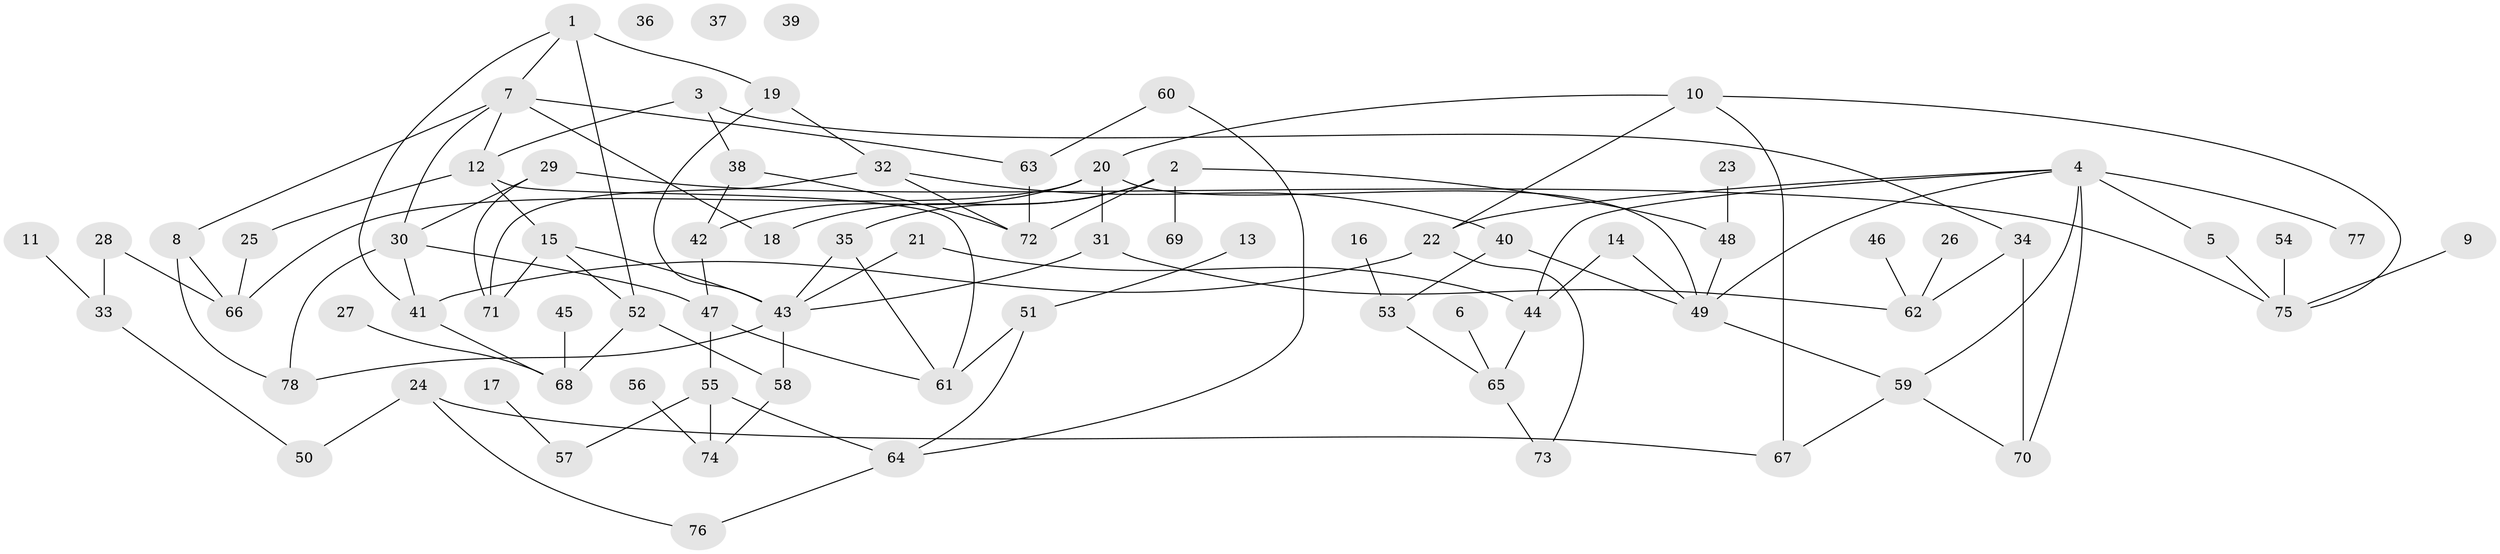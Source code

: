 // coarse degree distribution, {5: 0.11538461538461539, 6: 0.07692307692307693, 4: 0.15384615384615385, 9: 0.038461538461538464, 2: 0.19230769230769232, 1: 0.21153846153846154, 7: 0.019230769230769232, 8: 0.019230769230769232, 3: 0.11538461538461539, 0: 0.057692307692307696}
// Generated by graph-tools (version 1.1) at 2025/23/03/03/25 07:23:24]
// undirected, 78 vertices, 113 edges
graph export_dot {
graph [start="1"]
  node [color=gray90,style=filled];
  1;
  2;
  3;
  4;
  5;
  6;
  7;
  8;
  9;
  10;
  11;
  12;
  13;
  14;
  15;
  16;
  17;
  18;
  19;
  20;
  21;
  22;
  23;
  24;
  25;
  26;
  27;
  28;
  29;
  30;
  31;
  32;
  33;
  34;
  35;
  36;
  37;
  38;
  39;
  40;
  41;
  42;
  43;
  44;
  45;
  46;
  47;
  48;
  49;
  50;
  51;
  52;
  53;
  54;
  55;
  56;
  57;
  58;
  59;
  60;
  61;
  62;
  63;
  64;
  65;
  66;
  67;
  68;
  69;
  70;
  71;
  72;
  73;
  74;
  75;
  76;
  77;
  78;
  1 -- 7;
  1 -- 19;
  1 -- 41;
  1 -- 52;
  2 -- 18;
  2 -- 35;
  2 -- 48;
  2 -- 69;
  2 -- 72;
  3 -- 12;
  3 -- 34;
  3 -- 38;
  4 -- 5;
  4 -- 22;
  4 -- 44;
  4 -- 49;
  4 -- 59;
  4 -- 70;
  4 -- 77;
  5 -- 75;
  6 -- 65;
  7 -- 8;
  7 -- 12;
  7 -- 18;
  7 -- 30;
  7 -- 63;
  8 -- 66;
  8 -- 78;
  9 -- 75;
  10 -- 20;
  10 -- 22;
  10 -- 67;
  10 -- 75;
  11 -- 33;
  12 -- 15;
  12 -- 25;
  12 -- 61;
  13 -- 51;
  14 -- 44;
  14 -- 49;
  15 -- 43;
  15 -- 52;
  15 -- 71;
  16 -- 53;
  17 -- 57;
  19 -- 32;
  19 -- 43;
  20 -- 31;
  20 -- 42;
  20 -- 49;
  20 -- 66;
  21 -- 43;
  21 -- 44;
  22 -- 41;
  22 -- 73;
  23 -- 48;
  24 -- 50;
  24 -- 67;
  24 -- 76;
  25 -- 66;
  26 -- 62;
  27 -- 68;
  28 -- 33;
  28 -- 66;
  29 -- 30;
  29 -- 71;
  29 -- 75;
  30 -- 41;
  30 -- 47;
  30 -- 78;
  31 -- 43;
  31 -- 62;
  32 -- 40;
  32 -- 71;
  32 -- 72;
  33 -- 50;
  34 -- 62;
  34 -- 70;
  35 -- 43;
  35 -- 61;
  38 -- 42;
  38 -- 72;
  40 -- 49;
  40 -- 53;
  41 -- 68;
  42 -- 47;
  43 -- 58;
  43 -- 78;
  44 -- 65;
  45 -- 68;
  46 -- 62;
  47 -- 55;
  47 -- 61;
  48 -- 49;
  49 -- 59;
  51 -- 61;
  51 -- 64;
  52 -- 58;
  52 -- 68;
  53 -- 65;
  54 -- 75;
  55 -- 57;
  55 -- 64;
  55 -- 74;
  56 -- 74;
  58 -- 74;
  59 -- 67;
  59 -- 70;
  60 -- 63;
  60 -- 64;
  63 -- 72;
  64 -- 76;
  65 -- 73;
}

